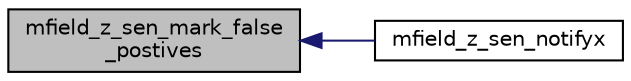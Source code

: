 digraph "mfield_z_sen_mark_false_postives"
{
 // INTERACTIVE_SVG=YES
  edge [fontname="Helvetica",fontsize="10",labelfontname="Helvetica",labelfontsize="10"];
  node [fontname="Helvetica",fontsize="10",shape=record];
  rankdir="LR";
  Node1 [label="mfield_z_sen_mark_false\l_postives",height=0.2,width=0.4,color="black", fillcolor="grey75", style="filled", fontcolor="black"];
  Node1 -> Node2 [dir="back",color="midnightblue",fontsize="10",style="solid"];
  Node2 [label="mfield_z_sen_notifyx",height=0.2,width=0.4,color="black", fillcolor="white", style="filled",URL="$d6/d2d/a00047.html#a2008fa1563c740e4f6c7e1179675f1f7",tooltip="mfield module notification function. "];
}

